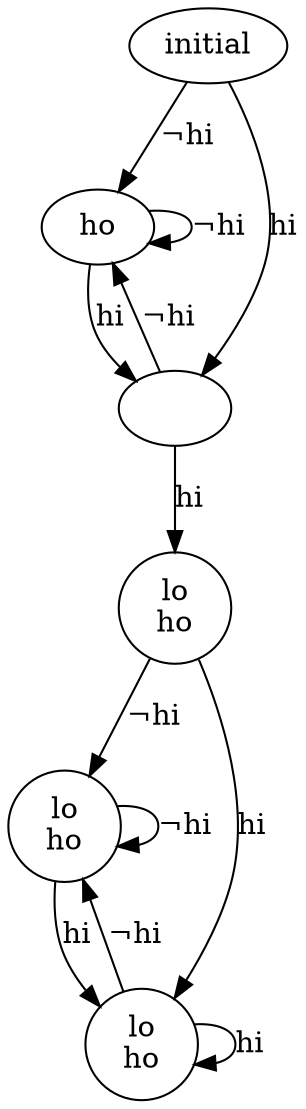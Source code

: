 digraph moore {
    "'state[0]' = 0; 'state[1]' = 0; 'state[2]' = 0;" [label="initial\n"]
    "'state[0]' = 1; 'state[1]' = 0; 'state[2]' = 1;" [label="ho"]
    "'state[0]' = 1; 'state[1]' = 0; 'state[2]' = 0;" [label=""]
    "'state[0]' = 0; 'state[1]' = 1; 'state[2]' = 0;" [label="lo\nho"]
    "'state[0]' = 1; 'state[1]' = 1; 'state[2]' = 1;" [label="lo\nho"]
    "'state[0]' = 1; 'state[1]' = 1; 'state[2]' = 0;" [label="lo\nho"]
    "'state[0]' = 0; 'state[1]' = 0; 'state[2]' = 0;" -> "'state[0]' = 1; 'state[1]' = 0; 'state[2]' = 1;" [label="¬hi"]
    "'state[0]' = 0; 'state[1]' = 0; 'state[2]' = 0;" -> "'state[0]' = 1; 'state[1]' = 0; 'state[2]' = 0;" [label="hi"]
    "'state[0]' = 1; 'state[1]' = 0; 'state[2]' = 0;" -> "'state[0]' = 1; 'state[1]' = 0; 'state[2]' = 1;" [label="¬hi"]
    "'state[0]' = 1; 'state[1]' = 0; 'state[2]' = 0;" -> "'state[0]' = 0; 'state[1]' = 1; 'state[2]' = 0;" [label="hi"]
    "'state[0]' = 0; 'state[1]' = 1; 'state[2]' = 0;" -> "'state[0]' = 1; 'state[1]' = 1; 'state[2]' = 1;" [label="¬hi"]
    "'state[0]' = 0; 'state[1]' = 1; 'state[2]' = 0;" -> "'state[0]' = 1; 'state[1]' = 1; 'state[2]' = 0;" [label="hi"]
    "'state[0]' = 1; 'state[1]' = 1; 'state[2]' = 0;" -> "'state[0]' = 1; 'state[1]' = 1; 'state[2]' = 1;" [label="¬hi"]
    "'state[0]' = 1; 'state[1]' = 1; 'state[2]' = 0;" -> "'state[0]' = 1; 'state[1]' = 1; 'state[2]' = 0;" [label="hi"]
    "'state[0]' = 1; 'state[1]' = 1; 'state[2]' = 1;" -> "'state[0]' = 1; 'state[1]' = 1; 'state[2]' = 1;" [label="¬hi"]
    "'state[0]' = 1; 'state[1]' = 1; 'state[2]' = 1;" -> "'state[0]' = 1; 'state[1]' = 1; 'state[2]' = 0;" [label="hi"]
    "'state[0]' = 1; 'state[1]' = 0; 'state[2]' = 1;" -> "'state[0]' = 1; 'state[1]' = 0; 'state[2]' = 1;" [label="¬hi"]
    "'state[0]' = 1; 'state[1]' = 0; 'state[2]' = 1;" -> "'state[0]' = 1; 'state[1]' = 0; 'state[2]' = 0;" [label="hi"]
}
